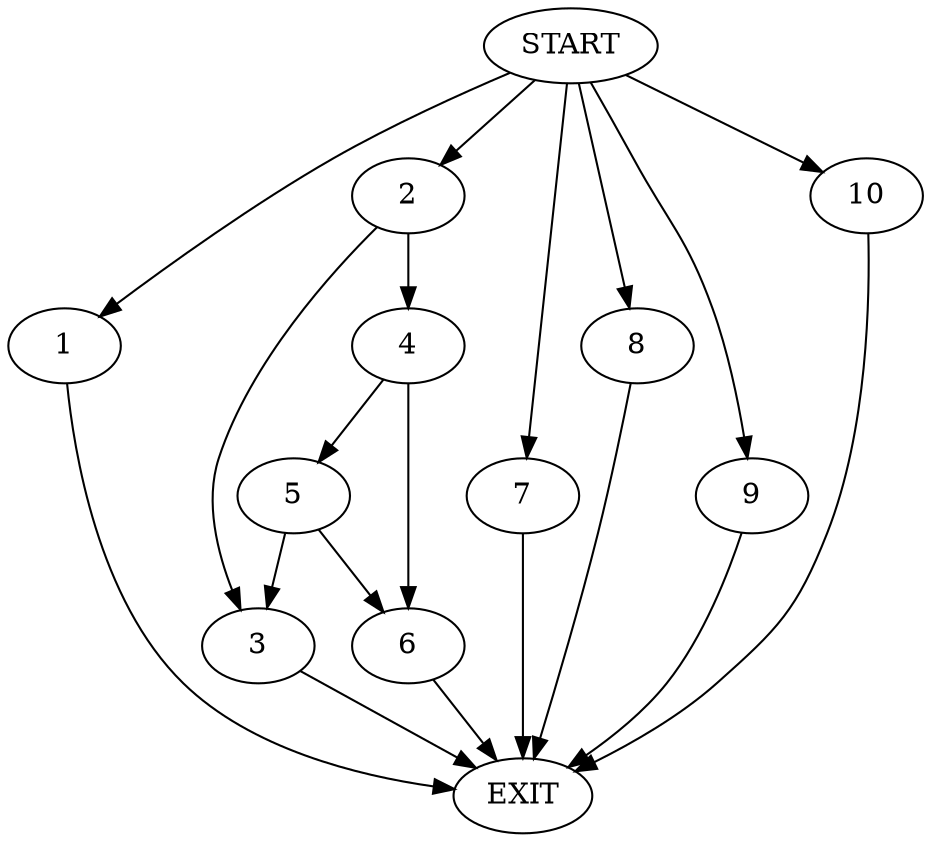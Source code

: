 digraph {
0 [label="START"]
11 [label="EXIT"]
0 -> 1
1 -> 11
0 -> 2
2 -> 3
2 -> 4
3 -> 11
4 -> 5
4 -> 6
0 -> 7
7 -> 11
5 -> 3
5 -> 6
6 -> 11
0 -> 8
8 -> 11
0 -> 9
9 -> 11
0 -> 10
10 -> 11
}
